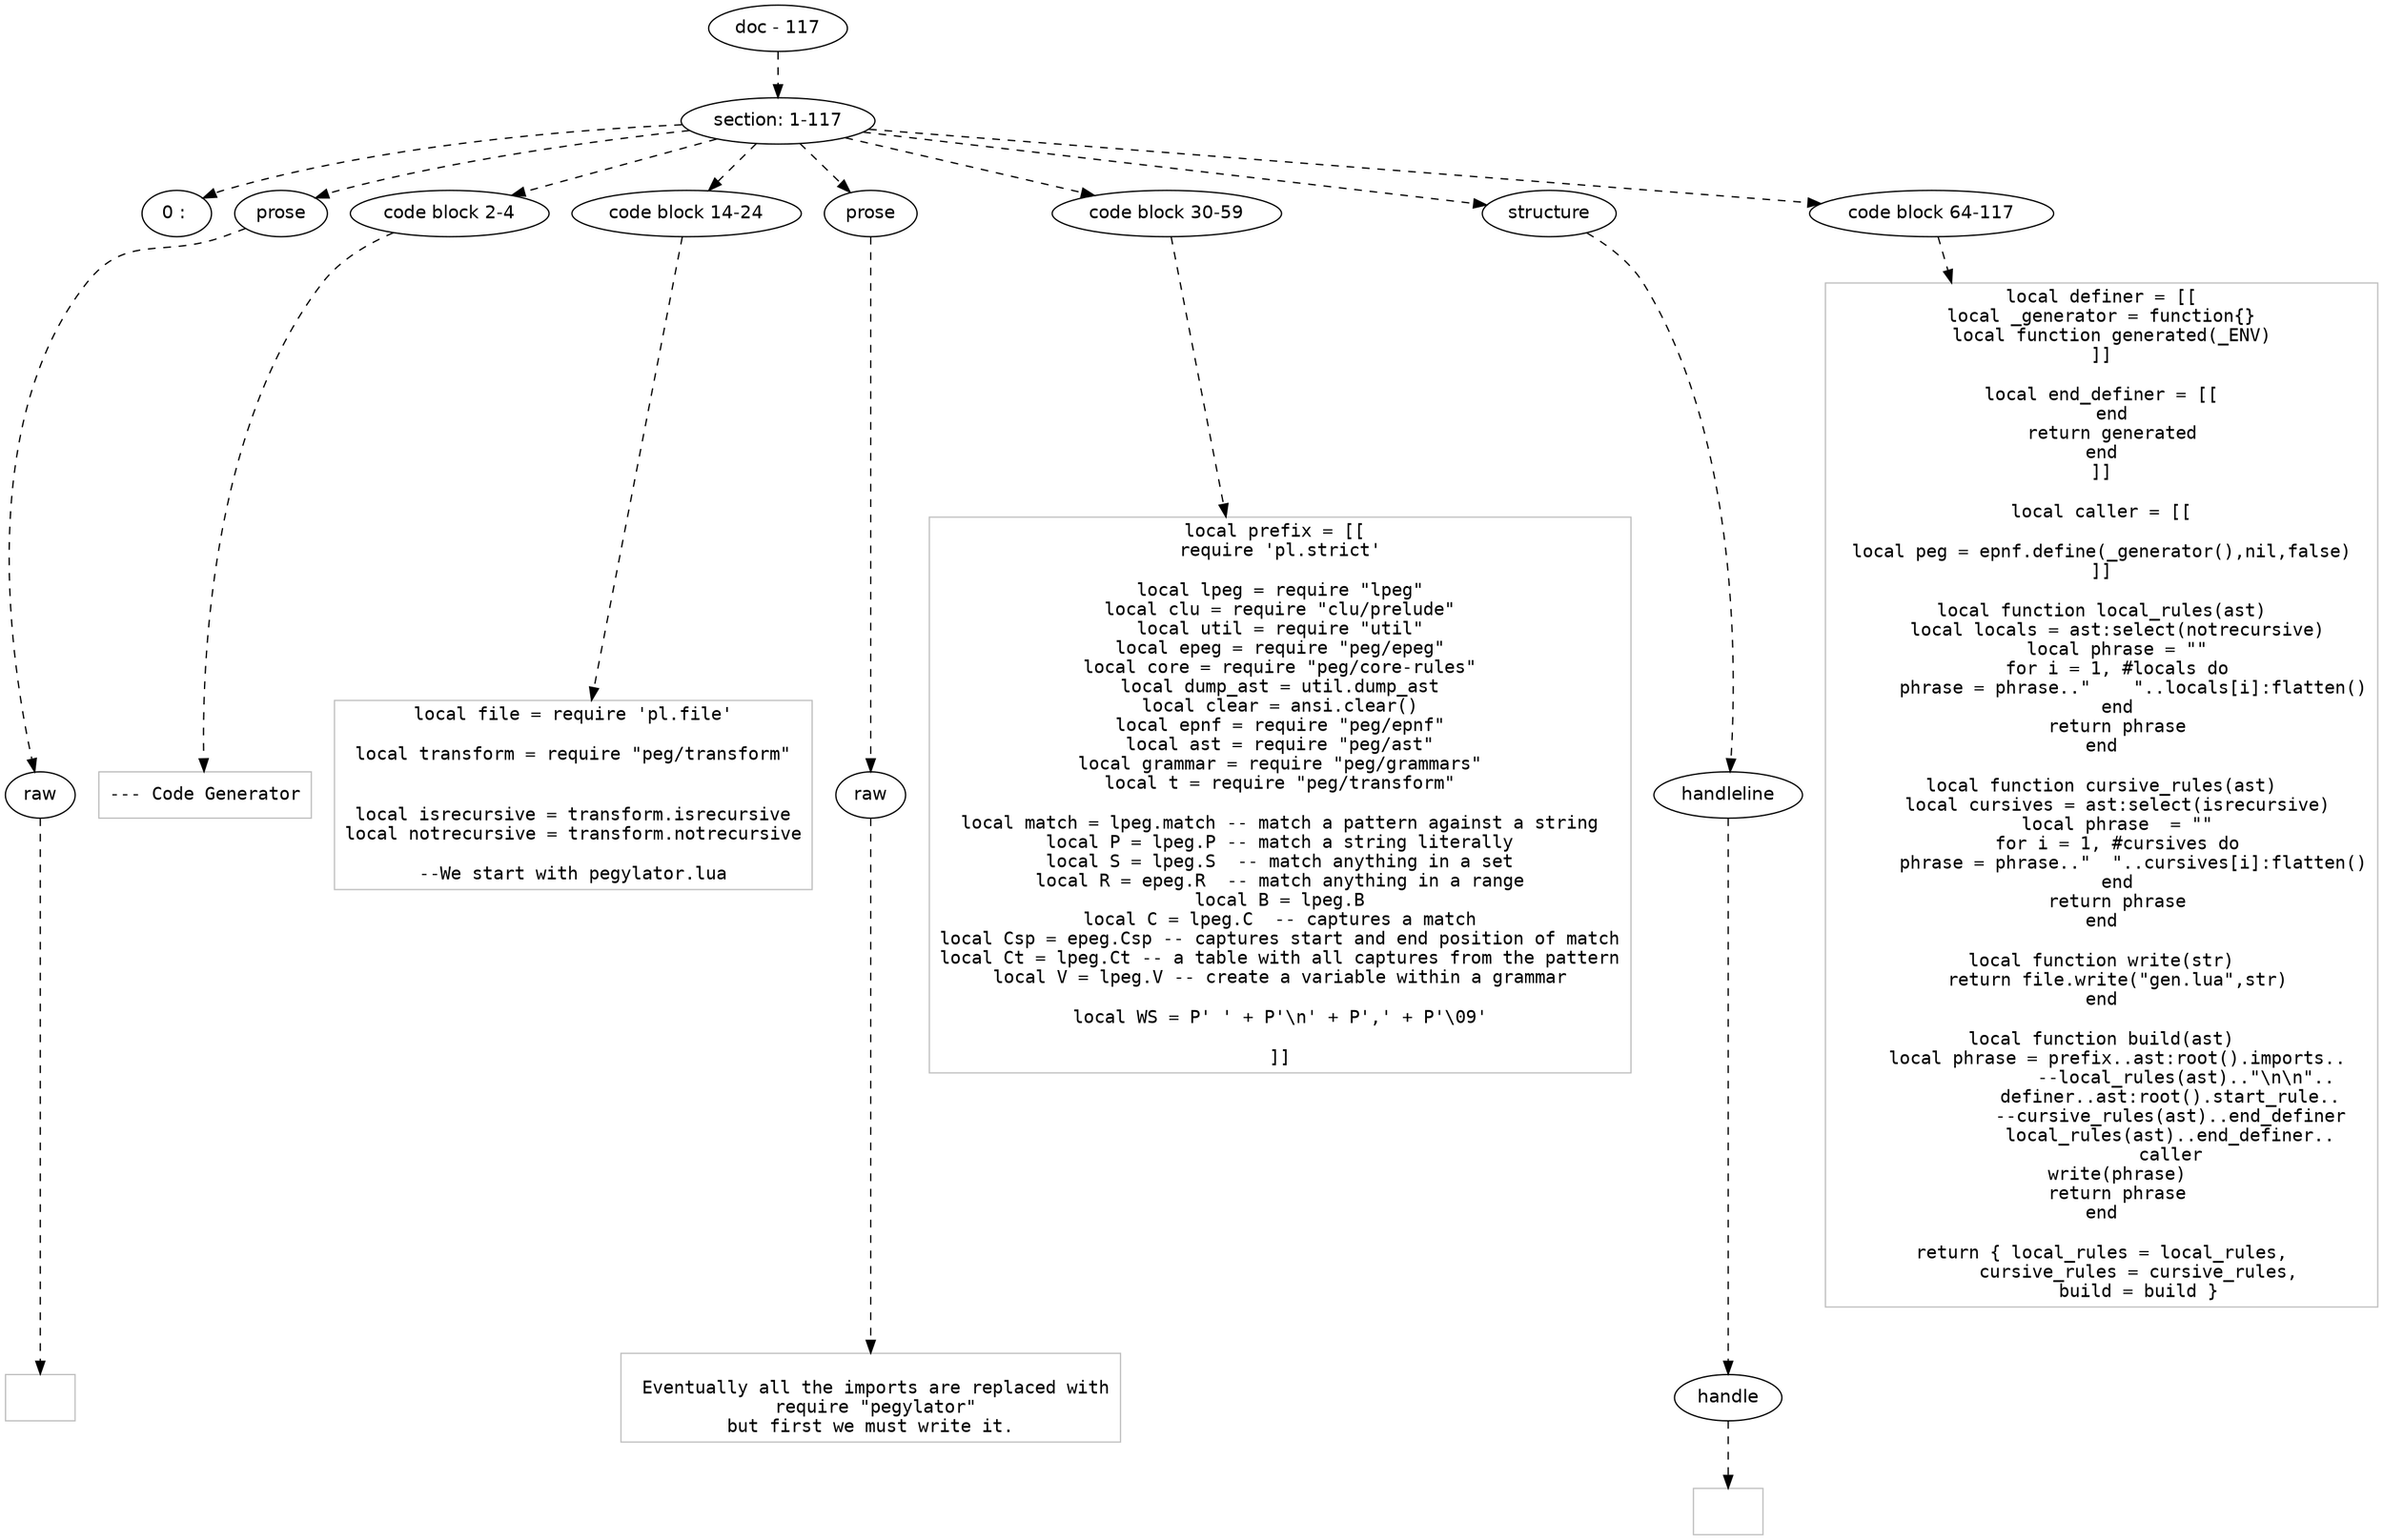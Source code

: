 digraph hierarchy {

node [fontname=Helvetica]
edge [style=dashed]

doc_0 [label="doc - 117"]


doc_0 -> { section_1}
{rank=same; section_1}

section_1 [label="section: 1-117"]


section_1 -> { header_2 prose_3 codeblock_4 codeblock_5 prose_6 codeblock_7 structure_8 codeblock_9}
{rank=same; header_2 prose_3 codeblock_4 codeblock_5 prose_6 codeblock_7 structure_8 codeblock_9}

header_2 [label="0 : "]

prose_3 [label="prose"]

codeblock_4 [label="code block 2-4"]

codeblock_5 [label="code block 14-24"]

prose_6 [label="prose"]

codeblock_7 [label="code block 30-59"]

structure_8 [label="structure"]

codeblock_9 [label="code block 64-117"]


prose_3 -> { raw_10}
{rank=same; raw_10}

raw_10 [label="raw"]


raw_10 -> leaf_11
leaf_11  [color=Gray,shape=rectangle,fontname=Inconsolata,label=""]
codeblock_4 -> leaf_12
leaf_12  [color=Gray,shape=rectangle,fontname=Inconsolata,label="--- Code Generator"]
codeblock_5 -> leaf_13
leaf_13  [color=Gray,shape=rectangle,fontname=Inconsolata,label="local file = require 'pl.file'

local transform = require \"peg/transform\"


local isrecursive = transform.isrecursive
local notrecursive = transform.notrecursive

--We start with pegylator.lua"]
prose_6 -> { raw_14}
{rank=same; raw_14}

raw_14 [label="raw"]


raw_14 -> leaf_15
leaf_15  [color=Gray,shape=rectangle,fontname=Inconsolata,label="
 Eventually all the imports are replaced with
 require \"pegylator\"
 but first we must write it. 
"]
codeblock_7 -> leaf_16
leaf_16  [color=Gray,shape=rectangle,fontname=Inconsolata,label="local prefix = [[ 
require 'pl.strict'

local lpeg = require \"lpeg\"
local clu = require \"clu/prelude\"
local util = require \"util\"
local epeg = require \"peg/epeg\"
local core = require \"peg/core-rules\"
local dump_ast = util.dump_ast
local clear = ansi.clear()
local epnf = require \"peg/epnf\"
local ast = require \"peg/ast\"
local grammar = require \"peg/grammars\"
local t = require \"peg/transform\"

local match = lpeg.match -- match a pattern against a string
local P = lpeg.P -- match a string literally
local S = lpeg.S  -- match anything in a set
local R = epeg.R  -- match anything in a range
local B = lpeg.B
local C = lpeg.C  -- captures a match
local Csp = epeg.Csp -- captures start and end position of match
local Ct = lpeg.Ct -- a table with all captures from the pattern
local V = lpeg.V -- create a variable within a grammar

local WS = P' ' + P'\\n' + P',' + P'\\09'

]]"]
structure_8 -> { handleline_17}
{rank=same; handleline_17}

handleline_17 [label="handleline"]


handleline_17 -> { handle_18}
{rank=same; handle_18}

handle_18 [label="handle"]


handle_18 -> leaf_19
leaf_19  [color=Gray,shape=rectangle,fontname=Inconsolata,label=""]
codeblock_9 -> leaf_20
leaf_20  [color=Gray,shape=rectangle,fontname=Inconsolata,label="local definer = [[
local _generator = function{}
  local function generated(_ENV)
]]

local end_definer = [[
  end
  return generated
end
]]

local caller = [[

local peg = epnf.define(_generator(),nil,false)
]]

local function local_rules(ast)
   local locals = ast:select(notrecursive)
   local phrase = \"\"
   for i = 1, #locals do
      phrase = phrase..\"    \"..locals[i]:flatten()
   end
   return phrase
end

local function cursive_rules(ast)
   local cursives = ast:select(isrecursive)
   local phrase  = \"\"
   for i = 1, #cursives do
      phrase = phrase..\"  \"..cursives[i]:flatten()
   end
   return phrase
end

local function write(str)
   return file.write(\"gen.lua\",str)
end

local function build(ast)
   local phrase = prefix..ast:root().imports..
                --local_rules(ast)..\"\\n\\n\"..
             definer..ast:root().start_rule..
             --cursive_rules(ast)..end_definer
             local_rules(ast)..end_definer..
             caller
   write(phrase)
   return phrase
end

return { local_rules = local_rules,
       cursive_rules = cursive_rules,
       build = build }"]

}
